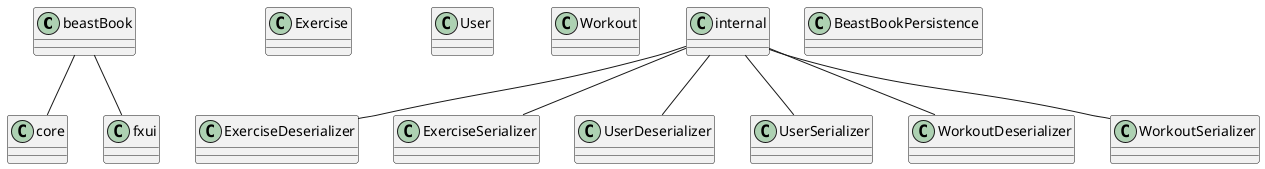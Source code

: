 @startuml Core Diagram
scale 1

beastBook -- core
beastBook -- fxui
core -- core.core
core -- core.json
core.core -- Exercise
core.core -- User
core.core -- Workout
core.json -- internal
internal -- ExerciseDeserializer
internal -- ExerciseSerializer
internal -- UserDeserializer
internal -- UserSerializer
internal -- WorkoutDeserializer
internal -- WorkoutSerializer
core.json -- BeastBookPersistence
@enduml